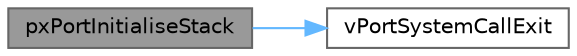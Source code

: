 digraph "pxPortInitialiseStack"
{
 // LATEX_PDF_SIZE
  bgcolor="transparent";
  edge [fontname=Helvetica,fontsize=10,labelfontname=Helvetica,labelfontsize=10];
  node [fontname=Helvetica,fontsize=10,shape=box,height=0.2,width=0.4];
  rankdir="LR";
  Node1 [id="Node000001",label="pxPortInitialiseStack",height=0.2,width=0.4,color="gray40", fillcolor="grey60", style="filled", fontcolor="black",tooltip="Setup a FreeRTOS task's initial context."];
  Node1 -> Node2 [id="edge2_Node000001_Node000002",color="steelblue1",style="solid",tooltip=" "];
  Node2 [id="Node000002",label="vPortSystemCallExit",height=0.2,width=0.4,color="grey40", fillcolor="white", style="filled",URL="$_g_c_c_2_a_r_m___c_rx___m_p_u_2portmacro_8h.html#a7cde6871b0335e88c76859fad8d7767c",tooltip="Exit from a FreeRTO System Call."];
}
